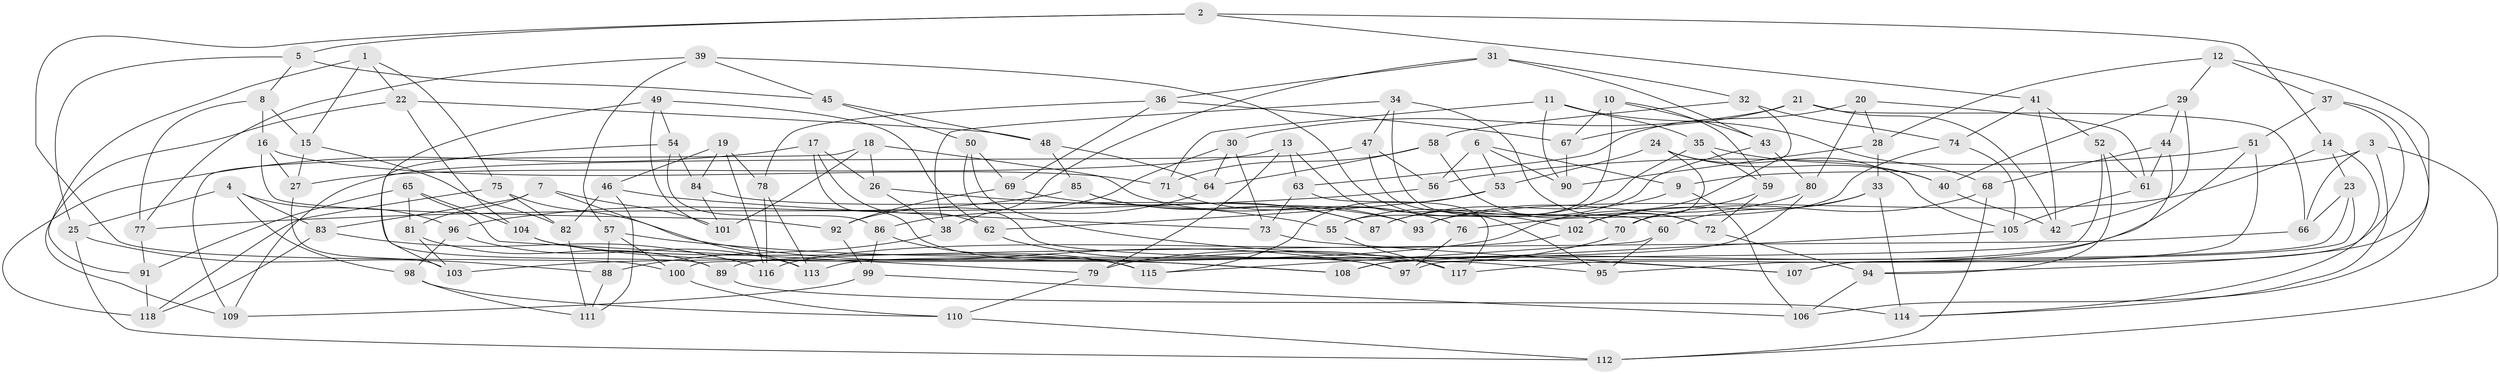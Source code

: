 // coarse degree distribution, {6: 0.48, 3: 0.013333333333333334, 4: 0.41333333333333333, 5: 0.09333333333333334}
// Generated by graph-tools (version 1.1) at 2025/42/03/06/25 10:42:24]
// undirected, 118 vertices, 236 edges
graph export_dot {
graph [start="1"]
  node [color=gray90,style=filled];
  1;
  2;
  3;
  4;
  5;
  6;
  7;
  8;
  9;
  10;
  11;
  12;
  13;
  14;
  15;
  16;
  17;
  18;
  19;
  20;
  21;
  22;
  23;
  24;
  25;
  26;
  27;
  28;
  29;
  30;
  31;
  32;
  33;
  34;
  35;
  36;
  37;
  38;
  39;
  40;
  41;
  42;
  43;
  44;
  45;
  46;
  47;
  48;
  49;
  50;
  51;
  52;
  53;
  54;
  55;
  56;
  57;
  58;
  59;
  60;
  61;
  62;
  63;
  64;
  65;
  66;
  67;
  68;
  69;
  70;
  71;
  72;
  73;
  74;
  75;
  76;
  77;
  78;
  79;
  80;
  81;
  82;
  83;
  84;
  85;
  86;
  87;
  88;
  89;
  90;
  91;
  92;
  93;
  94;
  95;
  96;
  97;
  98;
  99;
  100;
  101;
  102;
  103;
  104;
  105;
  106;
  107;
  108;
  109;
  110;
  111;
  112;
  113;
  114;
  115;
  116;
  117;
  118;
  1 -- 91;
  1 -- 22;
  1 -- 75;
  1 -- 15;
  2 -- 5;
  2 -- 100;
  2 -- 41;
  2 -- 14;
  3 -- 66;
  3 -- 9;
  3 -- 114;
  3 -- 112;
  4 -- 83;
  4 -- 98;
  4 -- 25;
  4 -- 96;
  5 -- 45;
  5 -- 8;
  5 -- 25;
  6 -- 56;
  6 -- 9;
  6 -- 90;
  6 -- 53;
  7 -- 81;
  7 -- 83;
  7 -- 113;
  7 -- 101;
  8 -- 15;
  8 -- 16;
  8 -- 77;
  9 -- 87;
  9 -- 106;
  10 -- 59;
  10 -- 67;
  10 -- 43;
  10 -- 55;
  11 -- 90;
  11 -- 35;
  11 -- 68;
  11 -- 71;
  12 -- 37;
  12 -- 94;
  12 -- 29;
  12 -- 28;
  13 -- 79;
  13 -- 95;
  13 -- 27;
  13 -- 63;
  14 -- 23;
  14 -- 93;
  14 -- 114;
  15 -- 27;
  15 -- 82;
  16 -- 27;
  16 -- 92;
  16 -- 71;
  17 -- 62;
  17 -- 26;
  17 -- 118;
  17 -- 97;
  18 -- 101;
  18 -- 26;
  18 -- 109;
  18 -- 76;
  19 -- 84;
  19 -- 78;
  19 -- 116;
  19 -- 46;
  20 -- 61;
  20 -- 63;
  20 -- 80;
  20 -- 28;
  21 -- 67;
  21 -- 42;
  21 -- 30;
  21 -- 66;
  22 -- 109;
  22 -- 48;
  22 -- 104;
  23 -- 97;
  23 -- 66;
  23 -- 107;
  24 -- 105;
  24 -- 40;
  24 -- 53;
  24 -- 70;
  25 -- 88;
  25 -- 112;
  26 -- 55;
  26 -- 38;
  27 -- 103;
  28 -- 33;
  28 -- 90;
  29 -- 40;
  29 -- 42;
  29 -- 44;
  30 -- 92;
  30 -- 64;
  30 -- 73;
  31 -- 43;
  31 -- 38;
  31 -- 36;
  31 -- 32;
  32 -- 103;
  32 -- 74;
  32 -- 58;
  33 -- 102;
  33 -- 114;
  33 -- 60;
  34 -- 38;
  34 -- 72;
  34 -- 60;
  34 -- 47;
  35 -- 40;
  35 -- 55;
  35 -- 59;
  36 -- 67;
  36 -- 69;
  36 -- 78;
  37 -- 51;
  37 -- 106;
  37 -- 107;
  38 -- 88;
  39 -- 57;
  39 -- 77;
  39 -- 102;
  39 -- 45;
  40 -- 42;
  41 -- 52;
  41 -- 42;
  41 -- 74;
  43 -- 87;
  43 -- 80;
  44 -- 117;
  44 -- 68;
  44 -- 61;
  45 -- 50;
  45 -- 48;
  46 -- 111;
  46 -- 82;
  46 -- 73;
  47 -- 56;
  47 -- 70;
  47 -- 109;
  48 -- 85;
  48 -- 64;
  49 -- 54;
  49 -- 89;
  49 -- 101;
  49 -- 62;
  50 -- 95;
  50 -- 69;
  50 -- 107;
  51 -- 95;
  51 -- 108;
  51 -- 56;
  52 -- 94;
  52 -- 61;
  52 -- 100;
  53 -- 62;
  53 -- 115;
  54 -- 86;
  54 -- 84;
  54 -- 103;
  55 -- 117;
  56 -- 77;
  57 -- 108;
  57 -- 88;
  57 -- 100;
  58 -- 72;
  58 -- 64;
  58 -- 71;
  59 -- 102;
  59 -- 72;
  60 -- 95;
  60 -- 115;
  61 -- 105;
  62 -- 117;
  63 -- 73;
  63 -- 117;
  64 -- 86;
  65 -- 91;
  65 -- 79;
  65 -- 104;
  65 -- 81;
  66 -- 89;
  67 -- 90;
  68 -- 70;
  68 -- 112;
  69 -- 87;
  69 -- 92;
  70 -- 79;
  71 -- 76;
  72 -- 94;
  73 -- 107;
  74 -- 76;
  74 -- 105;
  75 -- 97;
  75 -- 118;
  75 -- 82;
  76 -- 97;
  77 -- 91;
  78 -- 113;
  78 -- 116;
  79 -- 110;
  80 -- 113;
  80 -- 93;
  81 -- 89;
  81 -- 103;
  82 -- 111;
  83 -- 118;
  83 -- 116;
  84 -- 101;
  84 -- 93;
  85 -- 96;
  85 -- 93;
  85 -- 87;
  86 -- 99;
  86 -- 115;
  88 -- 111;
  89 -- 114;
  91 -- 118;
  92 -- 99;
  94 -- 106;
  96 -- 113;
  96 -- 98;
  98 -- 110;
  98 -- 111;
  99 -- 106;
  99 -- 109;
  100 -- 110;
  102 -- 116;
  104 -- 115;
  104 -- 108;
  105 -- 108;
  110 -- 112;
}
